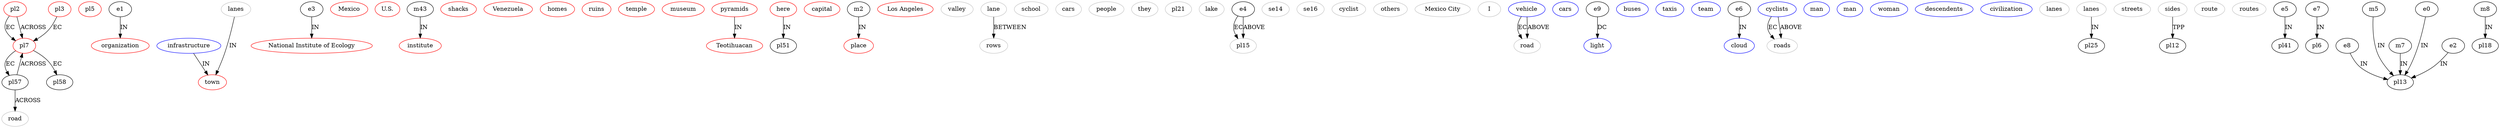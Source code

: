 digraph G {
	pl2	[color=red,
		fillcolor=red];
	pl7	[color=red,
		fillcolor=red];
	pl2 -> pl7	[label=EC];
	pl2 -> pl7	[label=ACROSS];
	pl3	[color=red,
		fillcolor=red];
	pl3 -> pl7	[label=EC,
		minlen=1];
	pl5	[color=red,
		fillcolor=red];
	pl24	[color=red,
		fillcolor=red,
		label=organization];
	pl31	[color=red,
		fillcolor=red,
		label=town];
	pl32	[color=red,
		fillcolor=red,
		label="National Institute of Ecology"];
	pl34	[color=red,
		fillcolor=red,
		label=Mexico];
	pl35	[color=red,
		fillcolor=red,
		label="U.S."];
	pl38	[color=red,
		fillcolor=red,
		label=institute];
	pl10	[color=red,
		fillcolor=red,
		label=shacks];
	pl40	[color=red,
		fillcolor=red,
		label=Venezuela];
	pl11	[color=red,
		fillcolor=red,
		label=homes];
	pl16	[color=red,
		fillcolor=red,
		label=ruins];
	pl46	[color=red,
		fillcolor=red,
		label=temple];
	pl47	[color=red,
		fillcolor=red,
		label=museum];
	pl48	[color=red,
		fillcolor=red,
		label=pyramids];
	pl49	[color=red,
		fillcolor=red,
		label=Teotihuacan];
	pl48 -> pl49	[label=IN];
	pl50	[color=red,
		fillcolor=red,
		label=here];
	pl50 -> pl51	[label=IN];
	pl59	[color=red,
		fillcolor=red,
		label=capital];
	pl20	[color=red,
		fillcolor=red,
		label=place];
	pl17	[color=red,
		fillcolor=red,
		label="Los Angeles"];
	pl7 -> pl57	[label=EC];
	pl7 -> pl58	[label=EC,
		minlen=1];
	p12	[color=grey,
		fillcolor=grey,
		label=road];
	p6	[color=grey,
		fillcolor=grey,
		label=valley];
	p5	[color=grey,
		fillcolor=grey,
		label=rows];
	pl14	[color=grey,
		fillcolor=grey,
		label=school];
	se5	[color=grey,
		fillcolor=grey,
		label=cars];
	se41	[color=grey,
		fillcolor=grey,
		label=people];
	se24	[color=grey,
		fillcolor=grey,
		label=they];
	pl21	[color=grey,
		fillcolor=grey];
	pl43	[color=grey,
		fillcolor=grey,
		label=lake];
	pl15	[color=grey,
		fillcolor=grey];
	se14	[color=grey,
		fillcolor=grey];
	se16	[color=grey,
		fillcolor=grey];
	se21	[color=grey,
		fillcolor=grey,
		label=cyclist];
	se25	[color=grey,
		fillcolor=grey,
		label=others];
	pl1	[color=grey,
		fillcolor=grey,
		label="Mexico City"];
	se0	[color=grey,
		fillcolor=grey,
		label=I];
	se8	[color=blue,
		fillcolor=blue,
		label=vehicle];
	p3	[color=grey,
		fillcolor=grey,
		label=road];
	se8 -> p3	[label=EC];
	se8 -> p3	[label=ABOVE];
	se9	[color=blue,
		fillcolor=blue,
		label=cars];
	se10	[color=blue,
		fillcolor=blue,
		label=light];
	se12	[color=blue,
		fillcolor=blue,
		label=buses];
	se13	[color=blue,
		fillcolor=blue,
		label=taxis];
	se17	[color=blue,
		fillcolor=blue,
		label=team];
	se1	[color=blue,
		fillcolor=blue,
		label=cloud];
	se23	[color=blue,
		fillcolor=blue,
		label=cyclists];
	p9	[color=grey,
		fillcolor=grey,
		label=roads];
	se23 -> p9	[label=EC];
	se23 -> p9	[label=ABOVE];
	se26	[color=blue,
		fillcolor=blue,
		label=man];
	se42	[color=blue,
		fillcolor=blue,
		label=man];
	se43	[color=blue,
		fillcolor=blue,
		label=infrastructure];
	se43 -> pl31	[label=IN,
		minlen=1];
	se45	[color=blue,
		fillcolor=blue,
		label=woman];
	se34	[color=blue,
		fillcolor=blue,
		label=descendents];
	se35	[color=blue,
		fillcolor=blue,
		label=civilization];
	p4	[color=grey,
		fillcolor=grey,
		label=lane];
	p4 -> p5	[label=BETWEEN];
	p7	[color=grey,
		fillcolor=grey,
		label=lanes];
	p8	[color=grey,
		fillcolor=grey,
		label=lanes];
	p8 -> pl25	[label=IN];
	p10	[color=grey,
		fillcolor=grey,
		label=lanes];
	p10 -> pl31	[label=IN,
		minlen=2];
	p11	[color=grey,
		fillcolor=grey,
		label=streets];
	p1	[color=grey,
		fillcolor=grey,
		label=sides];
	p1 -> pl12	[label=TPP];
	p0	[color=grey,
		fillcolor=grey,
		label=route];
	p2	[color=grey,
		fillcolor=grey,
		label=routes];
	e3 -> pl32	[label=IN];
	m43 -> pl38	[label=IN];
	e5 -> pl41	[label=IN];
	e6 -> se1	[label=IN];
	e7 -> pl6	[label=IN];
	e8 -> pl13	[label=IN,
		minlen=1];
	m5 -> pl13	[label=IN,
		minlen=2];
	m7 -> pl13	[label=IN,
		minlen=1];
	e0 -> pl13	[label=IN,
		minlen=2];
	m8 -> pl18	[label=IN];
	m2 -> pl20	[label=IN];
	e2 -> pl13	[label=IN,
		minlen=1];
	e1 -> pl24	[label=IN];
	e4 -> pl15	[label=EC];
	e4 -> pl15	[label=ABOVE];
	pl57 -> pl7	[label=ACROSS];
	pl57 -> p12	[label=ACROSS,
		minlen=1];
	e9 -> se10	[label=DC];
}
